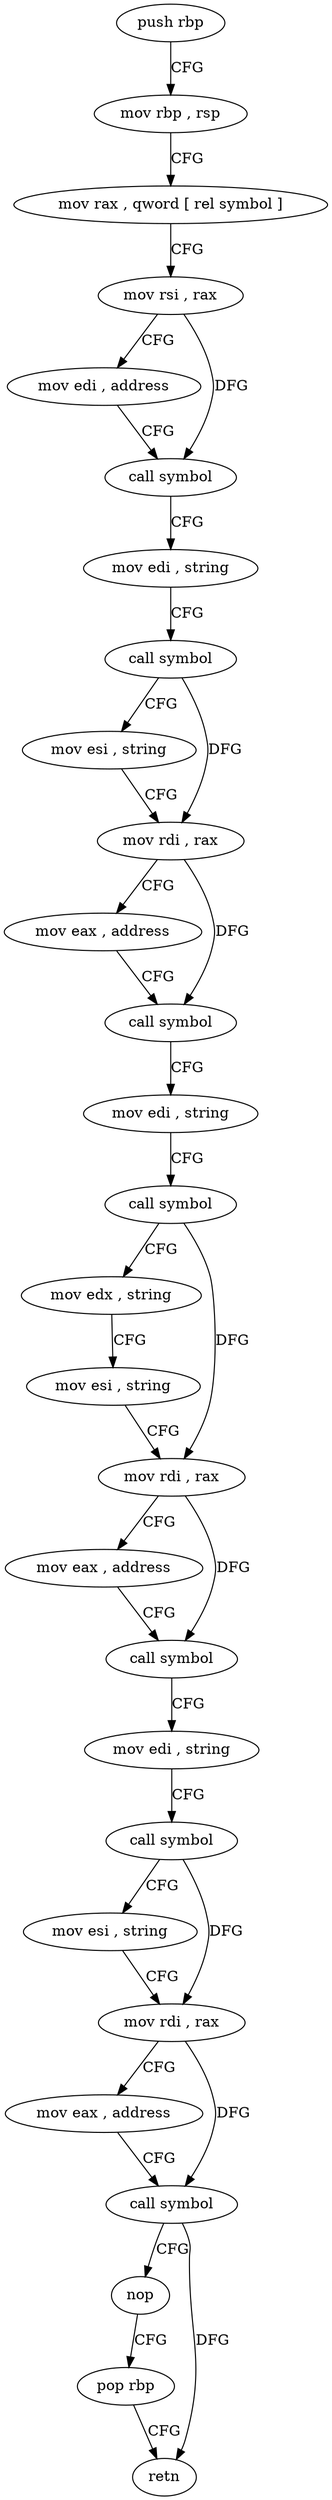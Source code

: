 digraph "func" {
"4461301" [label = "push rbp" ]
"4461302" [label = "mov rbp , rsp" ]
"4461305" [label = "mov rax , qword [ rel symbol ]" ]
"4461312" [label = "mov rsi , rax" ]
"4461315" [label = "mov edi , address" ]
"4461320" [label = "call symbol" ]
"4461325" [label = "mov edi , string" ]
"4461330" [label = "call symbol" ]
"4461335" [label = "mov esi , string" ]
"4461340" [label = "mov rdi , rax" ]
"4461343" [label = "mov eax , address" ]
"4461348" [label = "call symbol" ]
"4461353" [label = "mov edi , string" ]
"4461358" [label = "call symbol" ]
"4461363" [label = "mov edx , string" ]
"4461368" [label = "mov esi , string" ]
"4461373" [label = "mov rdi , rax" ]
"4461376" [label = "mov eax , address" ]
"4461381" [label = "call symbol" ]
"4461386" [label = "mov edi , string" ]
"4461391" [label = "call symbol" ]
"4461396" [label = "mov esi , string" ]
"4461401" [label = "mov rdi , rax" ]
"4461404" [label = "mov eax , address" ]
"4461409" [label = "call symbol" ]
"4461414" [label = "nop" ]
"4461415" [label = "pop rbp" ]
"4461416" [label = "retn" ]
"4461301" -> "4461302" [ label = "CFG" ]
"4461302" -> "4461305" [ label = "CFG" ]
"4461305" -> "4461312" [ label = "CFG" ]
"4461312" -> "4461315" [ label = "CFG" ]
"4461312" -> "4461320" [ label = "DFG" ]
"4461315" -> "4461320" [ label = "CFG" ]
"4461320" -> "4461325" [ label = "CFG" ]
"4461325" -> "4461330" [ label = "CFG" ]
"4461330" -> "4461335" [ label = "CFG" ]
"4461330" -> "4461340" [ label = "DFG" ]
"4461335" -> "4461340" [ label = "CFG" ]
"4461340" -> "4461343" [ label = "CFG" ]
"4461340" -> "4461348" [ label = "DFG" ]
"4461343" -> "4461348" [ label = "CFG" ]
"4461348" -> "4461353" [ label = "CFG" ]
"4461353" -> "4461358" [ label = "CFG" ]
"4461358" -> "4461363" [ label = "CFG" ]
"4461358" -> "4461373" [ label = "DFG" ]
"4461363" -> "4461368" [ label = "CFG" ]
"4461368" -> "4461373" [ label = "CFG" ]
"4461373" -> "4461376" [ label = "CFG" ]
"4461373" -> "4461381" [ label = "DFG" ]
"4461376" -> "4461381" [ label = "CFG" ]
"4461381" -> "4461386" [ label = "CFG" ]
"4461386" -> "4461391" [ label = "CFG" ]
"4461391" -> "4461396" [ label = "CFG" ]
"4461391" -> "4461401" [ label = "DFG" ]
"4461396" -> "4461401" [ label = "CFG" ]
"4461401" -> "4461404" [ label = "CFG" ]
"4461401" -> "4461409" [ label = "DFG" ]
"4461404" -> "4461409" [ label = "CFG" ]
"4461409" -> "4461414" [ label = "CFG" ]
"4461409" -> "4461416" [ label = "DFG" ]
"4461414" -> "4461415" [ label = "CFG" ]
"4461415" -> "4461416" [ label = "CFG" ]
}
